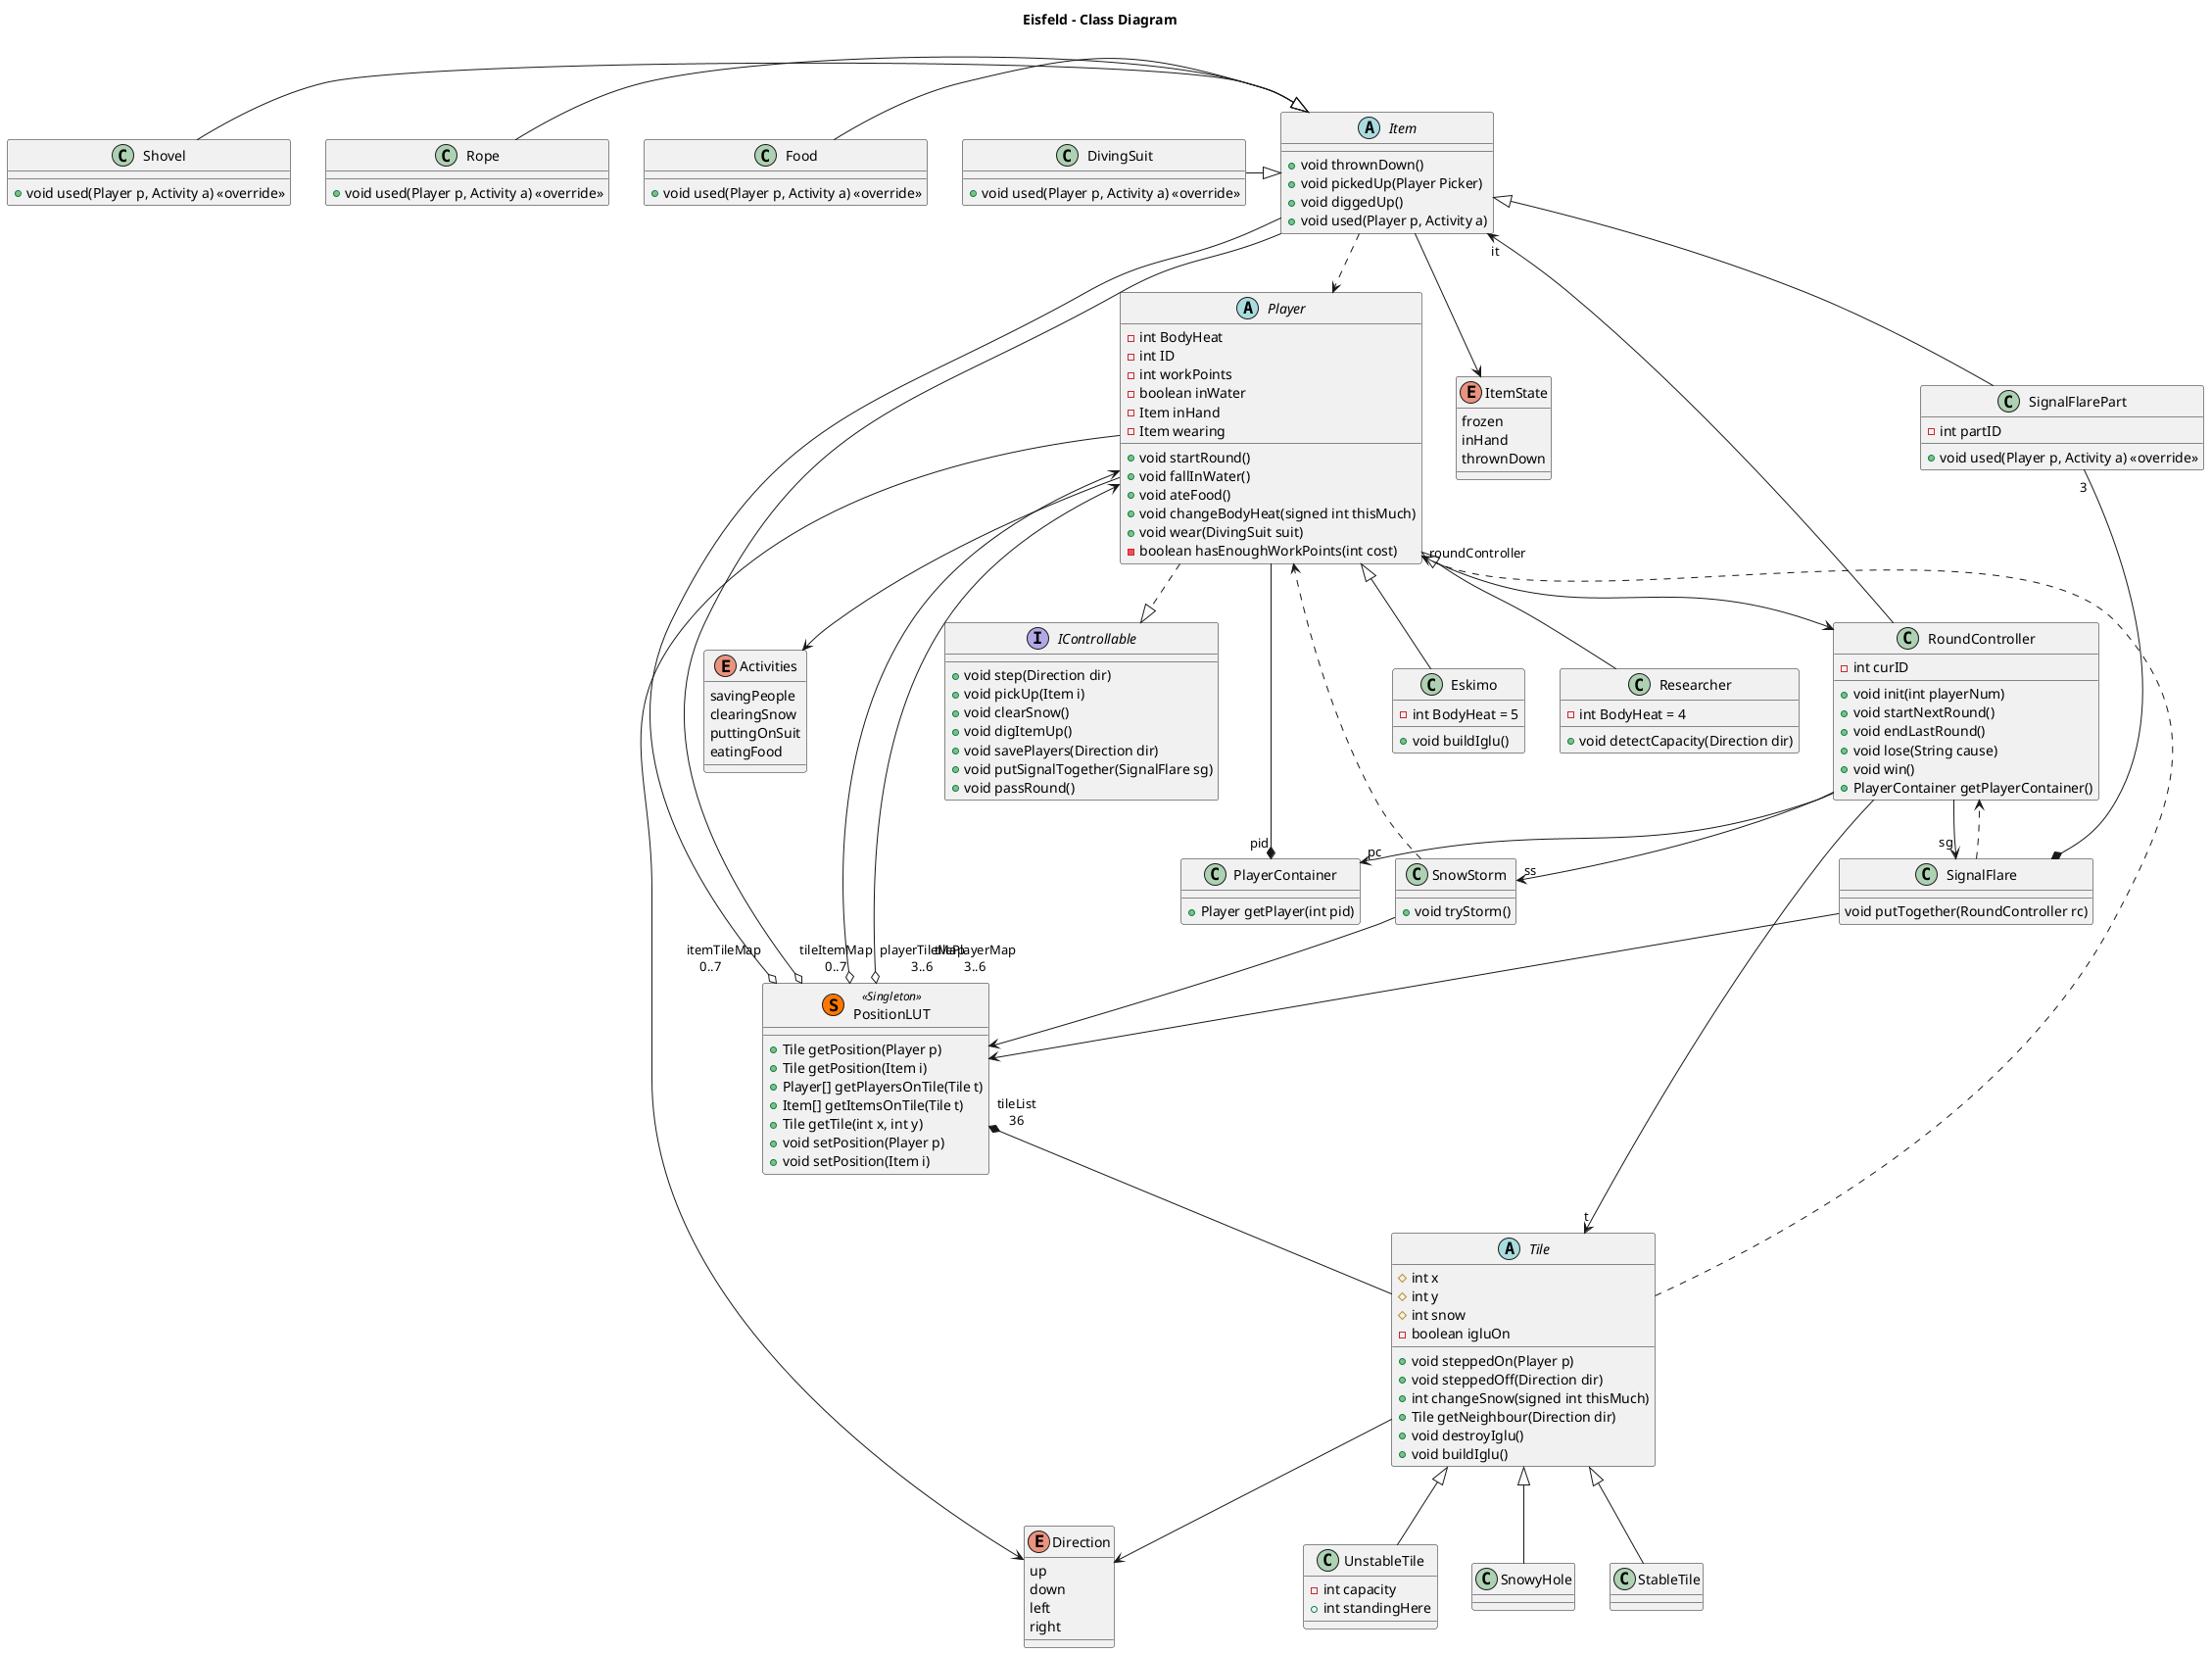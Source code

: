  
@startuml 

title Eisfeld - Class Diagram 

Interface IControllable {
    +void step(Direction dir) 
    +void pickUp(Item i) 
    +void clearSnow() 
    +void digItemUp() 
    +void savePlayers(Direction dir) 
    +void putSignalTogether(SignalFlare sg) 
    +void passRound() 
}
Player ..|> IControllable

abstract class Player { 
    -int BodyHeat 
    -int ID 
    -int workPoints 
    -boolean inWater 
    -Item inHand 
    -Item wearing 
    +void startRound() 
    +void fallInWater() 
    +void ateFood() 
    +void changeBodyHeat(signed int thisMuch) 
    +void wear(DivingSuit suit) 
    -boolean hasEnoughWorkPoints(int cost) 
} 

class Eskimo { 
    -int BodyHeat = 5 
    +void buildIglu() 
} 

class Researcher { 
    -int BodyHeat = 4 
    +void detectCapacity(Direction dir) 
} 

Player --> Direction 

class PlayerContainer { 
    +Player getPlayer(int pid) 
} 

PlayerContainer "pid" *-- Player 
Player <|-- Eskimo 
Player <|-- Researcher 

class SnowStorm { 
    +void tryStorm() 
} 

enum Activities { 
    savingPeople 
    clearingSnow 
    puttingOnSuit 
    eatingFood 
} 

abstract class Item { 
    +void thrownDown() 
    +void pickedUp(Player Picker) 
    +void diggedUp() 
    +void used(Player p, Activity a) 
} 

class Food { 
    +void used(Player p, Activity a) <<override>> 
} 

class Rope { 
    +void used(Player p, Activity a) <<override>> 
} 

class Shovel { 
    +void used(Player p, Activity a) <<override>> 
} 

class DivingSuit { 
    +void used(Player p, Activity a) <<override>> 
} 

class SignalFlarePart { 
    -int partID 
    +void used(Player p, Activity a) <<override>> 
} 

Item <|-- SignalFlarePart 
Item <|-left- Food 
Item <|-left- Rope 
Item <|-left- Shovel 
Item <|-left- DivingSuit 

class SignalFlare { 
    void putTogether(RoundController rc) 
} 

SignalFlarePart "3"--* SignalFlare 
SignalFlare ..> RoundController 
SignalFlare --> PositionLUT 

abstract class Tile { 
    #int x 
    #int y 
    #int snow 
    -boolean igluOn 
    +void steppedOn(Player p) 
    +void steppedOff(Direction dir) 
    +int changeSnow(signed int thisMuch) 
    +Tile getNeighbour(Direction dir)
    +void destroyIglu()
    +void buildIglu()
} 

class StableTile 
class UnstableTile { 
    -int capacity 
    +int standingHere 
} 

class SnowyHole

Tile <|-- StableTile 
Tile <|-- UnstableTile 
Tile <|-- SnowyHole 
Tile ..> Player 

enum Direction { 
    up 
    down 
    left 
    right 
} 

enum ItemState { 
    frozen 
    inHand 
    thrownDown 
} 

Item -down-> ItemState 
Tile --> Direction 
Item ..> Player 
Player --> Activities 

class PositionLUT << (S,#FF7700) Singleton >> { 
    +Tile getPosition(Player p) 
    +Tile getPosition(Item i) 
    +Player[] getPlayersOnTile(Tile t) 
    +Item[] getItemsOnTile(Tile t) 
    +Tile getTile(int x, int y) 
    +void setPosition(Player p) 
    +void setPosition(Item i) 
} 

PositionLUT "\tplayerTileMap        \n\t3..6        " o--> Player 
PositionLUT "\t\ttilePlayerMap   \n\t\t3..6   " o--> Player 
PositionLUT "tileList\n36" *-- Tile 
PositionLUT "itemTileMap\t\n0..7\t\t" o-- Item 
PositionLUT "tileItemMap\n0..7" o-- Item 

class RoundController { 
    -int curID 
    +void init(int playerNum) 
    +void startNextRound() 
    +void endLastRound()
    +void lose(String cause) 
    +void win() 
    +PlayerContainer getPlayerContainer() 
} 

RoundController --> "ss"SnowStorm 
RoundController --> "pc"PlayerContainer 
RoundController --> "it"Item 
RoundController --> "t"Tile 
RoundController --> "sg"SignalFlare
Player "roundController"--> RoundController 
SnowStorm --> PositionLUT 
SnowStorm ..> Player 

@enduml
